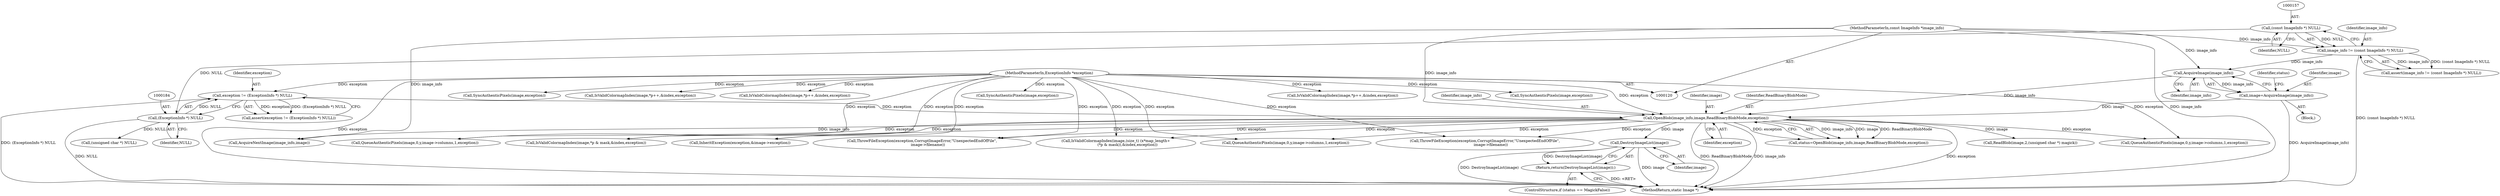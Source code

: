 digraph "0_ImageMagick_3e9165285eda6e1bb71172031d3048b51bb443a4@pointer" {
"1000208" [label="(Call,DestroyImageList(image))"];
"1000198" [label="(Call,OpenBlob(image_info,image,ReadBinaryBlobMode,exception))"];
"1000194" [label="(Call,AcquireImage(image_info))"];
"1000154" [label="(Call,image_info != (const ImageInfo *) NULL)"];
"1000121" [label="(MethodParameterIn,const ImageInfo *image_info)"];
"1000156" [label="(Call,(const ImageInfo *) NULL)"];
"1000192" [label="(Call,image=AcquireImage(image_info))"];
"1000181" [label="(Call,exception != (ExceptionInfo *) NULL)"];
"1000122" [label="(MethodParameterIn,ExceptionInfo *exception)"];
"1000183" [label="(Call,(ExceptionInfo *) NULL)"];
"1000207" [label="(Return,return(DestroyImageList(image));)"];
"1000180" [label="(Call,assert(exception != (ExceptionInfo *) NULL))"];
"1001585" [label="(Call,SyncAuthenticPixels(image,exception))"];
"1000201" [label="(Identifier,ReadBinaryBlobMode)"];
"1000411" [label="(Call,ThrowFileException(exception,CorruptImageError,\"UnexpectedEndOfFile\",\n          image->filename))"];
"1001637" [label="(Call,QueueAuthenticPixels(image,0,y,image->columns,1,exception))"];
"1000123" [label="(Block,)"];
"1001156" [label="(Call,IsValidColormapIndex(image,*p & mask,&index,exception))"];
"1000193" [label="(Identifier,image)"];
"1001755" [label="(Call,SyncAuthenticPixels(image,exception))"];
"1000199" [label="(Identifier,image_info)"];
"1000196" [label="(Call,status=OpenBlob(image_info,image,ReadBinaryBlobMode,exception))"];
"1000181" [label="(Call,exception != (ExceptionInfo *) NULL)"];
"1000212" [label="(Call,ReadBlob(image,2,(unsigned char *) magick))"];
"1000600" [label="(Call,InheritException(exception,&image->exception))"];
"1000209" [label="(Identifier,image)"];
"1000198" [label="(Call,OpenBlob(image_info,image,ReadBinaryBlobMode,exception))"];
"1000200" [label="(Identifier,image)"];
"1000195" [label="(Identifier,image_info)"];
"1001878" [label="(Call,AcquireNextImage(image_info,image))"];
"1000207" [label="(Return,return(DestroyImageList(image));)"];
"1001825" [label="(Call,ThrowFileException(exception,CorruptImageError,\"UnexpectedEndOfFile\",\n          image->filename))"];
"1000156" [label="(Call,(const ImageInfo *) NULL)"];
"1001669" [label="(Call,IsValidColormapIndex(image,*p++,&index,exception))"];
"1001692" [label="(Call,IsValidColormapIndex(image,*p++,&index,exception))"];
"1000185" [label="(Identifier,NULL)"];
"1000194" [label="(Call,AcquireImage(image_info))"];
"1001543" [label="(Call,QueueAuthenticPixels(image,0,y,image->columns,1,exception))"];
"1000208" [label="(Call,DestroyImageList(image))"];
"1001352" [label="(Call,SyncAuthenticPixels(image,exception))"];
"1000192" [label="(Call,image=AcquireImage(image_info))"];
"1000421" [label="(Call,(unsigned char *) NULL)"];
"1000203" [label="(ControlStructure,if (status == MagickFalse))"];
"1001932" [label="(MethodReturn,static Image *)"];
"1000158" [label="(Identifier,NULL)"];
"1000197" [label="(Identifier,status)"];
"1000182" [label="(Identifier,exception)"];
"1000202" [label="(Identifier,exception)"];
"1000153" [label="(Call,assert(image_info != (const ImageInfo *) NULL))"];
"1000121" [label="(MethodParameterIn,const ImageInfo *image_info)"];
"1000183" [label="(Call,(ExceptionInfo *) NULL)"];
"1000155" [label="(Identifier,image_info)"];
"1000122" [label="(MethodParameterIn,ExceptionInfo *exception)"];
"1001288" [label="(Call,QueueAuthenticPixels(image,0,y,image->columns,1,exception))"];
"1000154" [label="(Call,image_info != (const ImageInfo *) NULL)"];
"1001211" [label="(Call,IsValidColormapIndex(image,(size_t) (x*map_length+\n                    (*p & mask)),&index,exception))"];
"1001715" [label="(Call,IsValidColormapIndex(image,*p++,&index,exception))"];
"1000208" -> "1000207"  [label="AST: "];
"1000208" -> "1000209"  [label="CFG: "];
"1000209" -> "1000208"  [label="AST: "];
"1000207" -> "1000208"  [label="CFG: "];
"1000208" -> "1001932"  [label="DDG: image"];
"1000208" -> "1001932"  [label="DDG: DestroyImageList(image)"];
"1000208" -> "1000207"  [label="DDG: DestroyImageList(image)"];
"1000198" -> "1000208"  [label="DDG: image"];
"1000198" -> "1000196"  [label="AST: "];
"1000198" -> "1000202"  [label="CFG: "];
"1000199" -> "1000198"  [label="AST: "];
"1000200" -> "1000198"  [label="AST: "];
"1000201" -> "1000198"  [label="AST: "];
"1000202" -> "1000198"  [label="AST: "];
"1000196" -> "1000198"  [label="CFG: "];
"1000198" -> "1001932"  [label="DDG: ReadBinaryBlobMode"];
"1000198" -> "1001932"  [label="DDG: image_info"];
"1000198" -> "1001932"  [label="DDG: exception"];
"1000198" -> "1000196"  [label="DDG: image_info"];
"1000198" -> "1000196"  [label="DDG: image"];
"1000198" -> "1000196"  [label="DDG: ReadBinaryBlobMode"];
"1000198" -> "1000196"  [label="DDG: exception"];
"1000194" -> "1000198"  [label="DDG: image_info"];
"1000121" -> "1000198"  [label="DDG: image_info"];
"1000192" -> "1000198"  [label="DDG: image"];
"1000181" -> "1000198"  [label="DDG: exception"];
"1000122" -> "1000198"  [label="DDG: exception"];
"1000198" -> "1000212"  [label="DDG: image"];
"1000198" -> "1000411"  [label="DDG: exception"];
"1000198" -> "1000600"  [label="DDG: exception"];
"1000198" -> "1001156"  [label="DDG: exception"];
"1000198" -> "1001211"  [label="DDG: exception"];
"1000198" -> "1001288"  [label="DDG: exception"];
"1000198" -> "1001543"  [label="DDG: exception"];
"1000198" -> "1001637"  [label="DDG: exception"];
"1000198" -> "1001825"  [label="DDG: exception"];
"1000198" -> "1001878"  [label="DDG: image_info"];
"1000194" -> "1000192"  [label="AST: "];
"1000194" -> "1000195"  [label="CFG: "];
"1000195" -> "1000194"  [label="AST: "];
"1000192" -> "1000194"  [label="CFG: "];
"1000194" -> "1000192"  [label="DDG: image_info"];
"1000154" -> "1000194"  [label="DDG: image_info"];
"1000121" -> "1000194"  [label="DDG: image_info"];
"1000154" -> "1000153"  [label="AST: "];
"1000154" -> "1000156"  [label="CFG: "];
"1000155" -> "1000154"  [label="AST: "];
"1000156" -> "1000154"  [label="AST: "];
"1000153" -> "1000154"  [label="CFG: "];
"1000154" -> "1001932"  [label="DDG: (const ImageInfo *) NULL"];
"1000154" -> "1000153"  [label="DDG: image_info"];
"1000154" -> "1000153"  [label="DDG: (const ImageInfo *) NULL"];
"1000121" -> "1000154"  [label="DDG: image_info"];
"1000156" -> "1000154"  [label="DDG: NULL"];
"1000121" -> "1000120"  [label="AST: "];
"1000121" -> "1001932"  [label="DDG: image_info"];
"1000121" -> "1001878"  [label="DDG: image_info"];
"1000156" -> "1000158"  [label="CFG: "];
"1000157" -> "1000156"  [label="AST: "];
"1000158" -> "1000156"  [label="AST: "];
"1000156" -> "1000183"  [label="DDG: NULL"];
"1000192" -> "1000123"  [label="AST: "];
"1000193" -> "1000192"  [label="AST: "];
"1000197" -> "1000192"  [label="CFG: "];
"1000192" -> "1001932"  [label="DDG: AcquireImage(image_info)"];
"1000181" -> "1000180"  [label="AST: "];
"1000181" -> "1000183"  [label="CFG: "];
"1000182" -> "1000181"  [label="AST: "];
"1000183" -> "1000181"  [label="AST: "];
"1000180" -> "1000181"  [label="CFG: "];
"1000181" -> "1001932"  [label="DDG: (ExceptionInfo *) NULL"];
"1000181" -> "1000180"  [label="DDG: exception"];
"1000181" -> "1000180"  [label="DDG: (ExceptionInfo *) NULL"];
"1000122" -> "1000181"  [label="DDG: exception"];
"1000183" -> "1000181"  [label="DDG: NULL"];
"1000122" -> "1000120"  [label="AST: "];
"1000122" -> "1001932"  [label="DDG: exception"];
"1000122" -> "1000411"  [label="DDG: exception"];
"1000122" -> "1000600"  [label="DDG: exception"];
"1000122" -> "1001156"  [label="DDG: exception"];
"1000122" -> "1001211"  [label="DDG: exception"];
"1000122" -> "1001288"  [label="DDG: exception"];
"1000122" -> "1001352"  [label="DDG: exception"];
"1000122" -> "1001543"  [label="DDG: exception"];
"1000122" -> "1001585"  [label="DDG: exception"];
"1000122" -> "1001637"  [label="DDG: exception"];
"1000122" -> "1001669"  [label="DDG: exception"];
"1000122" -> "1001692"  [label="DDG: exception"];
"1000122" -> "1001715"  [label="DDG: exception"];
"1000122" -> "1001755"  [label="DDG: exception"];
"1000122" -> "1001825"  [label="DDG: exception"];
"1000183" -> "1000185"  [label="CFG: "];
"1000184" -> "1000183"  [label="AST: "];
"1000185" -> "1000183"  [label="AST: "];
"1000183" -> "1001932"  [label="DDG: NULL"];
"1000183" -> "1000421"  [label="DDG: NULL"];
"1000207" -> "1000203"  [label="AST: "];
"1001932" -> "1000207"  [label="CFG: "];
"1000207" -> "1001932"  [label="DDG: <RET>"];
}
